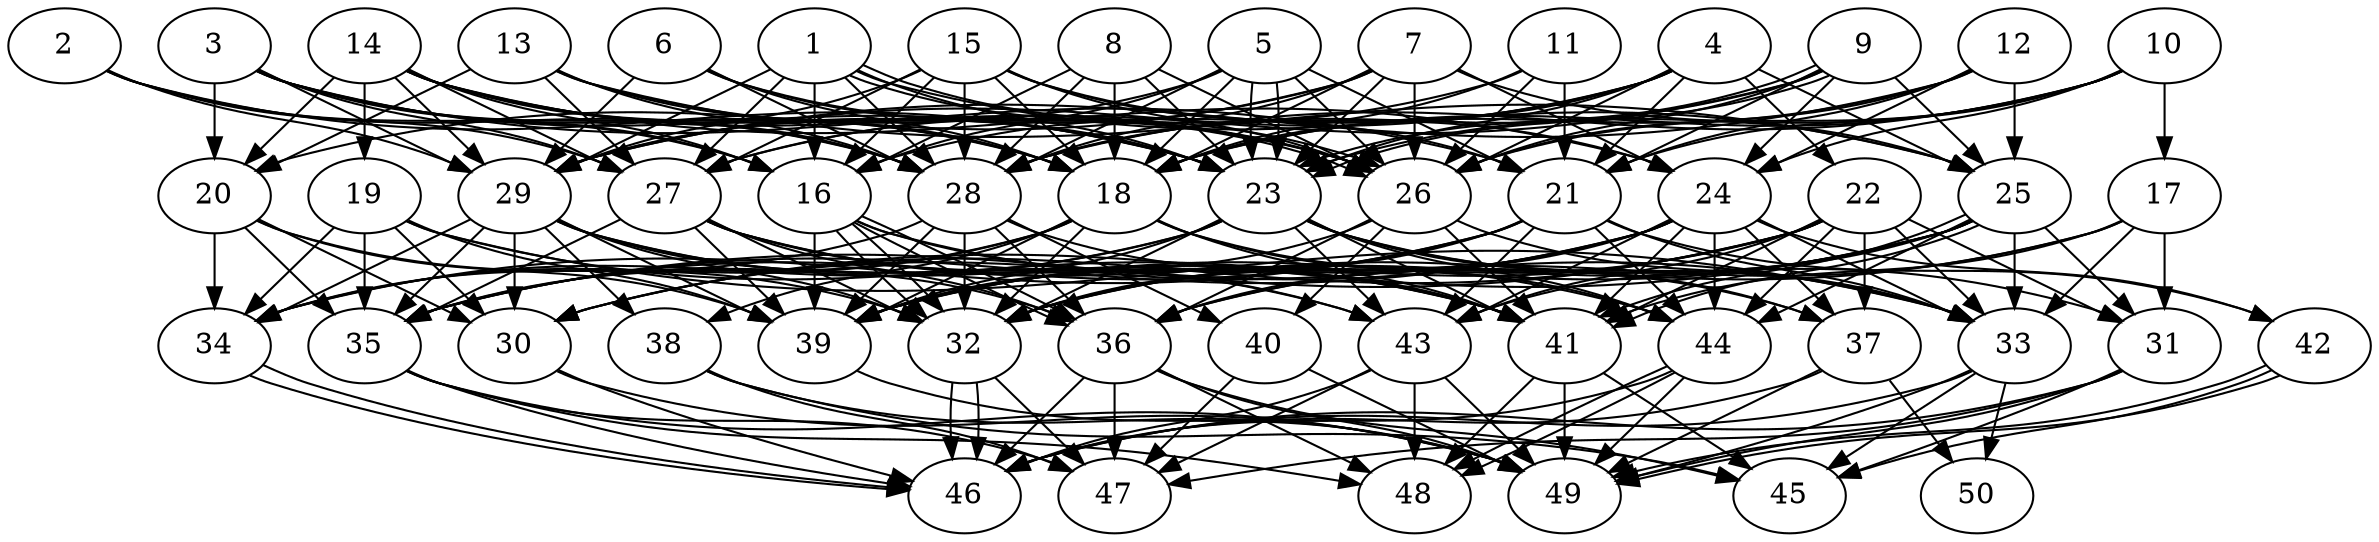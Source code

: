 // DAG automatically generated by daggen at Thu Oct  3 14:07:56 2019
// ./daggen --dot -n 50 --ccr 0.5 --fat 0.7 --regular 0.9 --density 0.9 --mindata 5242880 --maxdata 52428800 
digraph G {
  1 [size="57698304", alpha="0.10", expect_size="28849152"] 
  1 -> 16 [size ="28849152"]
  1 -> 23 [size ="28849152"]
  1 -> 25 [size ="28849152"]
  1 -> 26 [size ="28849152"]
  1 -> 26 [size ="28849152"]
  1 -> 27 [size ="28849152"]
  1 -> 28 [size ="28849152"]
  1 -> 29 [size ="28849152"]
  2 [size="43913216", alpha="0.01", expect_size="21956608"] 
  2 -> 16 [size ="21956608"]
  2 -> 23 [size ="21956608"]
  2 -> 27 [size ="21956608"]
  2 -> 28 [size ="21956608"]
  2 -> 29 [size ="21956608"]
  3 [size="59392000", alpha="0.14", expect_size="29696000"] 
  3 -> 16 [size ="29696000"]
  3 -> 18 [size ="29696000"]
  3 -> 20 [size ="29696000"]
  3 -> 21 [size ="29696000"]
  3 -> 23 [size ="29696000"]
  3 -> 27 [size ="29696000"]
  3 -> 28 [size ="29696000"]
  3 -> 29 [size ="29696000"]
  4 [size="26466304", alpha="0.08", expect_size="13233152"] 
  4 -> 16 [size ="13233152"]
  4 -> 18 [size ="13233152"]
  4 -> 21 [size ="13233152"]
  4 -> 22 [size ="13233152"]
  4 -> 23 [size ="13233152"]
  4 -> 25 [size ="13233152"]
  4 -> 26 [size ="13233152"]
  4 -> 27 [size ="13233152"]
  4 -> 28 [size ="13233152"]
  5 [size="20824064", alpha="0.06", expect_size="10412032"] 
  5 -> 16 [size ="10412032"]
  5 -> 18 [size ="10412032"]
  5 -> 21 [size ="10412032"]
  5 -> 23 [size ="10412032"]
  5 -> 23 [size ="10412032"]
  5 -> 26 [size ="10412032"]
  5 -> 28 [size ="10412032"]
  5 -> 29 [size ="10412032"]
  6 [size="47683584", alpha="0.05", expect_size="23841792"] 
  6 -> 18 [size ="23841792"]
  6 -> 23 [size ="23841792"]
  6 -> 26 [size ="23841792"]
  6 -> 28 [size ="23841792"]
  6 -> 29 [size ="23841792"]
  7 [size="59658240", alpha="0.19", expect_size="29829120"] 
  7 -> 18 [size ="29829120"]
  7 -> 20 [size ="29829120"]
  7 -> 23 [size ="29829120"]
  7 -> 24 [size ="29829120"]
  7 -> 25 [size ="29829120"]
  7 -> 26 [size ="29829120"]
  7 -> 28 [size ="29829120"]
  7 -> 29 [size ="29829120"]
  8 [size="36468736", alpha="0.14", expect_size="18234368"] 
  8 -> 16 [size ="18234368"]
  8 -> 18 [size ="18234368"]
  8 -> 23 [size ="18234368"]
  8 -> 26 [size ="18234368"]
  8 -> 28 [size ="18234368"]
  9 [size="77133824", alpha="0.02", expect_size="38566912"] 
  9 -> 21 [size ="38566912"]
  9 -> 23 [size ="38566912"]
  9 -> 23 [size ="38566912"]
  9 -> 24 [size ="38566912"]
  9 -> 25 [size ="38566912"]
  9 -> 26 [size ="38566912"]
  9 -> 28 [size ="38566912"]
  9 -> 29 [size ="38566912"]
  10 [size="52125696", alpha="0.18", expect_size="26062848"] 
  10 -> 17 [size ="26062848"]
  10 -> 18 [size ="26062848"]
  10 -> 21 [size ="26062848"]
  10 -> 23 [size ="26062848"]
  10 -> 24 [size ="26062848"]
  10 -> 26 [size ="26062848"]
  10 -> 28 [size ="26062848"]
  11 [size="24770560", alpha="0.15", expect_size="12385280"] 
  11 -> 18 [size ="12385280"]
  11 -> 21 [size ="12385280"]
  11 -> 26 [size ="12385280"]
  11 -> 27 [size ="12385280"]
  12 [size="70711296", alpha="0.01", expect_size="35355648"] 
  12 -> 18 [size ="35355648"]
  12 -> 21 [size ="35355648"]
  12 -> 24 [size ="35355648"]
  12 -> 25 [size ="35355648"]
  12 -> 26 [size ="35355648"]
  12 -> 29 [size ="35355648"]
  13 [size="73568256", alpha="0.10", expect_size="36784128"] 
  13 -> 18 [size ="36784128"]
  13 -> 20 [size ="36784128"]
  13 -> 25 [size ="36784128"]
  13 -> 26 [size ="36784128"]
  13 -> 27 [size ="36784128"]
  13 -> 28 [size ="36784128"]
  14 [size="44011520", alpha="0.17", expect_size="22005760"] 
  14 -> 16 [size ="22005760"]
  14 -> 18 [size ="22005760"]
  14 -> 19 [size ="22005760"]
  14 -> 20 [size ="22005760"]
  14 -> 23 [size ="22005760"]
  14 -> 24 [size ="22005760"]
  14 -> 26 [size ="22005760"]
  14 -> 27 [size ="22005760"]
  14 -> 28 [size ="22005760"]
  14 -> 29 [size ="22005760"]
  15 [size="82292736", alpha="0.02", expect_size="41146368"] 
  15 -> 16 [size ="41146368"]
  15 -> 18 [size ="41146368"]
  15 -> 21 [size ="41146368"]
  15 -> 24 [size ="41146368"]
  15 -> 26 [size ="41146368"]
  15 -> 27 [size ="41146368"]
  15 -> 28 [size ="41146368"]
  15 -> 29 [size ="41146368"]
  16 [size="15714304", alpha="0.01", expect_size="7857152"] 
  16 -> 32 [size ="7857152"]
  16 -> 32 [size ="7857152"]
  16 -> 33 [size ="7857152"]
  16 -> 36 [size ="7857152"]
  16 -> 36 [size ="7857152"]
  16 -> 39 [size ="7857152"]
  16 -> 41 [size ="7857152"]
  17 [size="38973440", alpha="0.02", expect_size="19486720"] 
  17 -> 31 [size ="19486720"]
  17 -> 32 [size ="19486720"]
  17 -> 33 [size ="19486720"]
  17 -> 36 [size ="19486720"]
  17 -> 41 [size ="19486720"]
  18 [size="32849920", alpha="0.19", expect_size="16424960"] 
  18 -> 32 [size ="16424960"]
  18 -> 34 [size ="16424960"]
  18 -> 35 [size ="16424960"]
  18 -> 37 [size ="16424960"]
  18 -> 38 [size ="16424960"]
  18 -> 39 [size ="16424960"]
  18 -> 41 [size ="16424960"]
  18 -> 44 [size ="16424960"]
  19 [size="99115008", alpha="0.01", expect_size="49557504"] 
  19 -> 30 [size ="49557504"]
  19 -> 33 [size ="49557504"]
  19 -> 34 [size ="49557504"]
  19 -> 35 [size ="49557504"]
  19 -> 39 [size ="49557504"]
  19 -> 41 [size ="49557504"]
  20 [size="15933440", alpha="0.11", expect_size="7966720"] 
  20 -> 30 [size ="7966720"]
  20 -> 32 [size ="7966720"]
  20 -> 34 [size ="7966720"]
  20 -> 35 [size ="7966720"]
  20 -> 39 [size ="7966720"]
  21 [size="103211008", alpha="0.11", expect_size="51605504"] 
  21 -> 32 [size ="51605504"]
  21 -> 33 [size ="51605504"]
  21 -> 34 [size ="51605504"]
  21 -> 35 [size ="51605504"]
  21 -> 39 [size ="51605504"]
  21 -> 42 [size ="51605504"]
  21 -> 43 [size ="51605504"]
  21 -> 44 [size ="51605504"]
  22 [size="79194112", alpha="0.17", expect_size="39597056"] 
  22 -> 30 [size ="39597056"]
  22 -> 31 [size ="39597056"]
  22 -> 32 [size ="39597056"]
  22 -> 33 [size ="39597056"]
  22 -> 35 [size ="39597056"]
  22 -> 37 [size ="39597056"]
  22 -> 39 [size ="39597056"]
  22 -> 41 [size ="39597056"]
  22 -> 43 [size ="39597056"]
  22 -> 44 [size ="39597056"]
  23 [size="81840128", alpha="0.14", expect_size="40920064"] 
  23 -> 31 [size ="40920064"]
  23 -> 32 [size ="40920064"]
  23 -> 33 [size ="40920064"]
  23 -> 34 [size ="40920064"]
  23 -> 35 [size ="40920064"]
  23 -> 37 [size ="40920064"]
  23 -> 39 [size ="40920064"]
  23 -> 41 [size ="40920064"]
  23 -> 43 [size ="40920064"]
  23 -> 44 [size ="40920064"]
  24 [size="35379200", alpha="0.15", expect_size="17689600"] 
  24 -> 30 [size ="17689600"]
  24 -> 32 [size ="17689600"]
  24 -> 33 [size ="17689600"]
  24 -> 35 [size ="17689600"]
  24 -> 36 [size ="17689600"]
  24 -> 37 [size ="17689600"]
  24 -> 39 [size ="17689600"]
  24 -> 41 [size ="17689600"]
  24 -> 42 [size ="17689600"]
  24 -> 43 [size ="17689600"]
  24 -> 44 [size ="17689600"]
  25 [size="20471808", alpha="0.18", expect_size="10235904"] 
  25 -> 30 [size ="10235904"]
  25 -> 31 [size ="10235904"]
  25 -> 32 [size ="10235904"]
  25 -> 33 [size ="10235904"]
  25 -> 36 [size ="10235904"]
  25 -> 39 [size ="10235904"]
  25 -> 41 [size ="10235904"]
  25 -> 41 [size ="10235904"]
  25 -> 43 [size ="10235904"]
  25 -> 44 [size ="10235904"]
  26 [size="27756544", alpha="0.08", expect_size="13878272"] 
  26 -> 33 [size ="13878272"]
  26 -> 36 [size ="13878272"]
  26 -> 39 [size ="13878272"]
  26 -> 40 [size ="13878272"]
  26 -> 41 [size ="13878272"]
  27 [size="31391744", alpha="0.09", expect_size="15695872"] 
  27 -> 32 [size ="15695872"]
  27 -> 35 [size ="15695872"]
  27 -> 36 [size ="15695872"]
  27 -> 39 [size ="15695872"]
  27 -> 41 [size ="15695872"]
  27 -> 43 [size ="15695872"]
  27 -> 44 [size ="15695872"]
  28 [size="42856448", alpha="0.16", expect_size="21428224"] 
  28 -> 32 [size ="21428224"]
  28 -> 34 [size ="21428224"]
  28 -> 36 [size ="21428224"]
  28 -> 39 [size ="21428224"]
  28 -> 40 [size ="21428224"]
  28 -> 41 [size ="21428224"]
  29 [size="38856704", alpha="0.17", expect_size="19428352"] 
  29 -> 30 [size ="19428352"]
  29 -> 32 [size ="19428352"]
  29 -> 34 [size ="19428352"]
  29 -> 35 [size ="19428352"]
  29 -> 36 [size ="19428352"]
  29 -> 38 [size ="19428352"]
  29 -> 39 [size ="19428352"]
  29 -> 41 [size ="19428352"]
  29 -> 43 [size ="19428352"]
  30 [size="44374016", alpha="0.06", expect_size="22187008"] 
  30 -> 46 [size ="22187008"]
  30 -> 49 [size ="22187008"]
  31 [size="95606784", alpha="0.19", expect_size="47803392"] 
  31 -> 45 [size ="47803392"]
  31 -> 46 [size ="47803392"]
  31 -> 47 [size ="47803392"]
  31 -> 49 [size ="47803392"]
  32 [size="51019776", alpha="0.04", expect_size="25509888"] 
  32 -> 46 [size ="25509888"]
  32 -> 46 [size ="25509888"]
  32 -> 47 [size ="25509888"]
  33 [size="38418432", alpha="0.02", expect_size="19209216"] 
  33 -> 45 [size ="19209216"]
  33 -> 46 [size ="19209216"]
  33 -> 49 [size ="19209216"]
  33 -> 50 [size ="19209216"]
  34 [size="12337152", alpha="0.08", expect_size="6168576"] 
  34 -> 46 [size ="6168576"]
  34 -> 46 [size ="6168576"]
  35 [size="83128320", alpha="0.09", expect_size="41564160"] 
  35 -> 46 [size ="41564160"]
  35 -> 47 [size ="41564160"]
  35 -> 48 [size ="41564160"]
  35 -> 49 [size ="41564160"]
  36 [size="72390656", alpha="0.11", expect_size="36195328"] 
  36 -> 45 [size ="36195328"]
  36 -> 46 [size ="36195328"]
  36 -> 47 [size ="36195328"]
  36 -> 48 [size ="36195328"]
  36 -> 49 [size ="36195328"]
  37 [size="17317888", alpha="0.19", expect_size="8658944"] 
  37 -> 46 [size ="8658944"]
  37 -> 49 [size ="8658944"]
  37 -> 50 [size ="8658944"]
  38 [size="61460480", alpha="0.12", expect_size="30730240"] 
  38 -> 45 [size ="30730240"]
  38 -> 47 [size ="30730240"]
  38 -> 49 [size ="30730240"]
  39 [size="42053632", alpha="0.04", expect_size="21026816"] 
  39 -> 49 [size ="21026816"]
  40 [size="25749504", alpha="0.17", expect_size="12874752"] 
  40 -> 47 [size ="12874752"]
  40 -> 49 [size ="12874752"]
  41 [size="54188032", alpha="0.09", expect_size="27094016"] 
  41 -> 45 [size ="27094016"]
  41 -> 48 [size ="27094016"]
  41 -> 49 [size ="27094016"]
  42 [size="47280128", alpha="0.16", expect_size="23640064"] 
  42 -> 45 [size ="23640064"]
  42 -> 49 [size ="23640064"]
  42 -> 49 [size ="23640064"]
  43 [size="65253376", alpha="0.18", expect_size="32626688"] 
  43 -> 46 [size ="32626688"]
  43 -> 47 [size ="32626688"]
  43 -> 48 [size ="32626688"]
  43 -> 49 [size ="32626688"]
  44 [size="76822528", alpha="0.06", expect_size="38411264"] 
  44 -> 46 [size ="38411264"]
  44 -> 48 [size ="38411264"]
  44 -> 48 [size ="38411264"]
  44 -> 49 [size ="38411264"]
  45 [size="21141504", alpha="0.15", expect_size="10570752"] 
  46 [size="64391168", alpha="0.08", expect_size="32195584"] 
  47 [size="23056384", alpha="0.06", expect_size="11528192"] 
  48 [size="19998720", alpha="0.10", expect_size="9999360"] 
  49 [size="77584384", alpha="0.01", expect_size="38792192"] 
  50 [size="95700992", alpha="0.19", expect_size="47850496"] 
}
